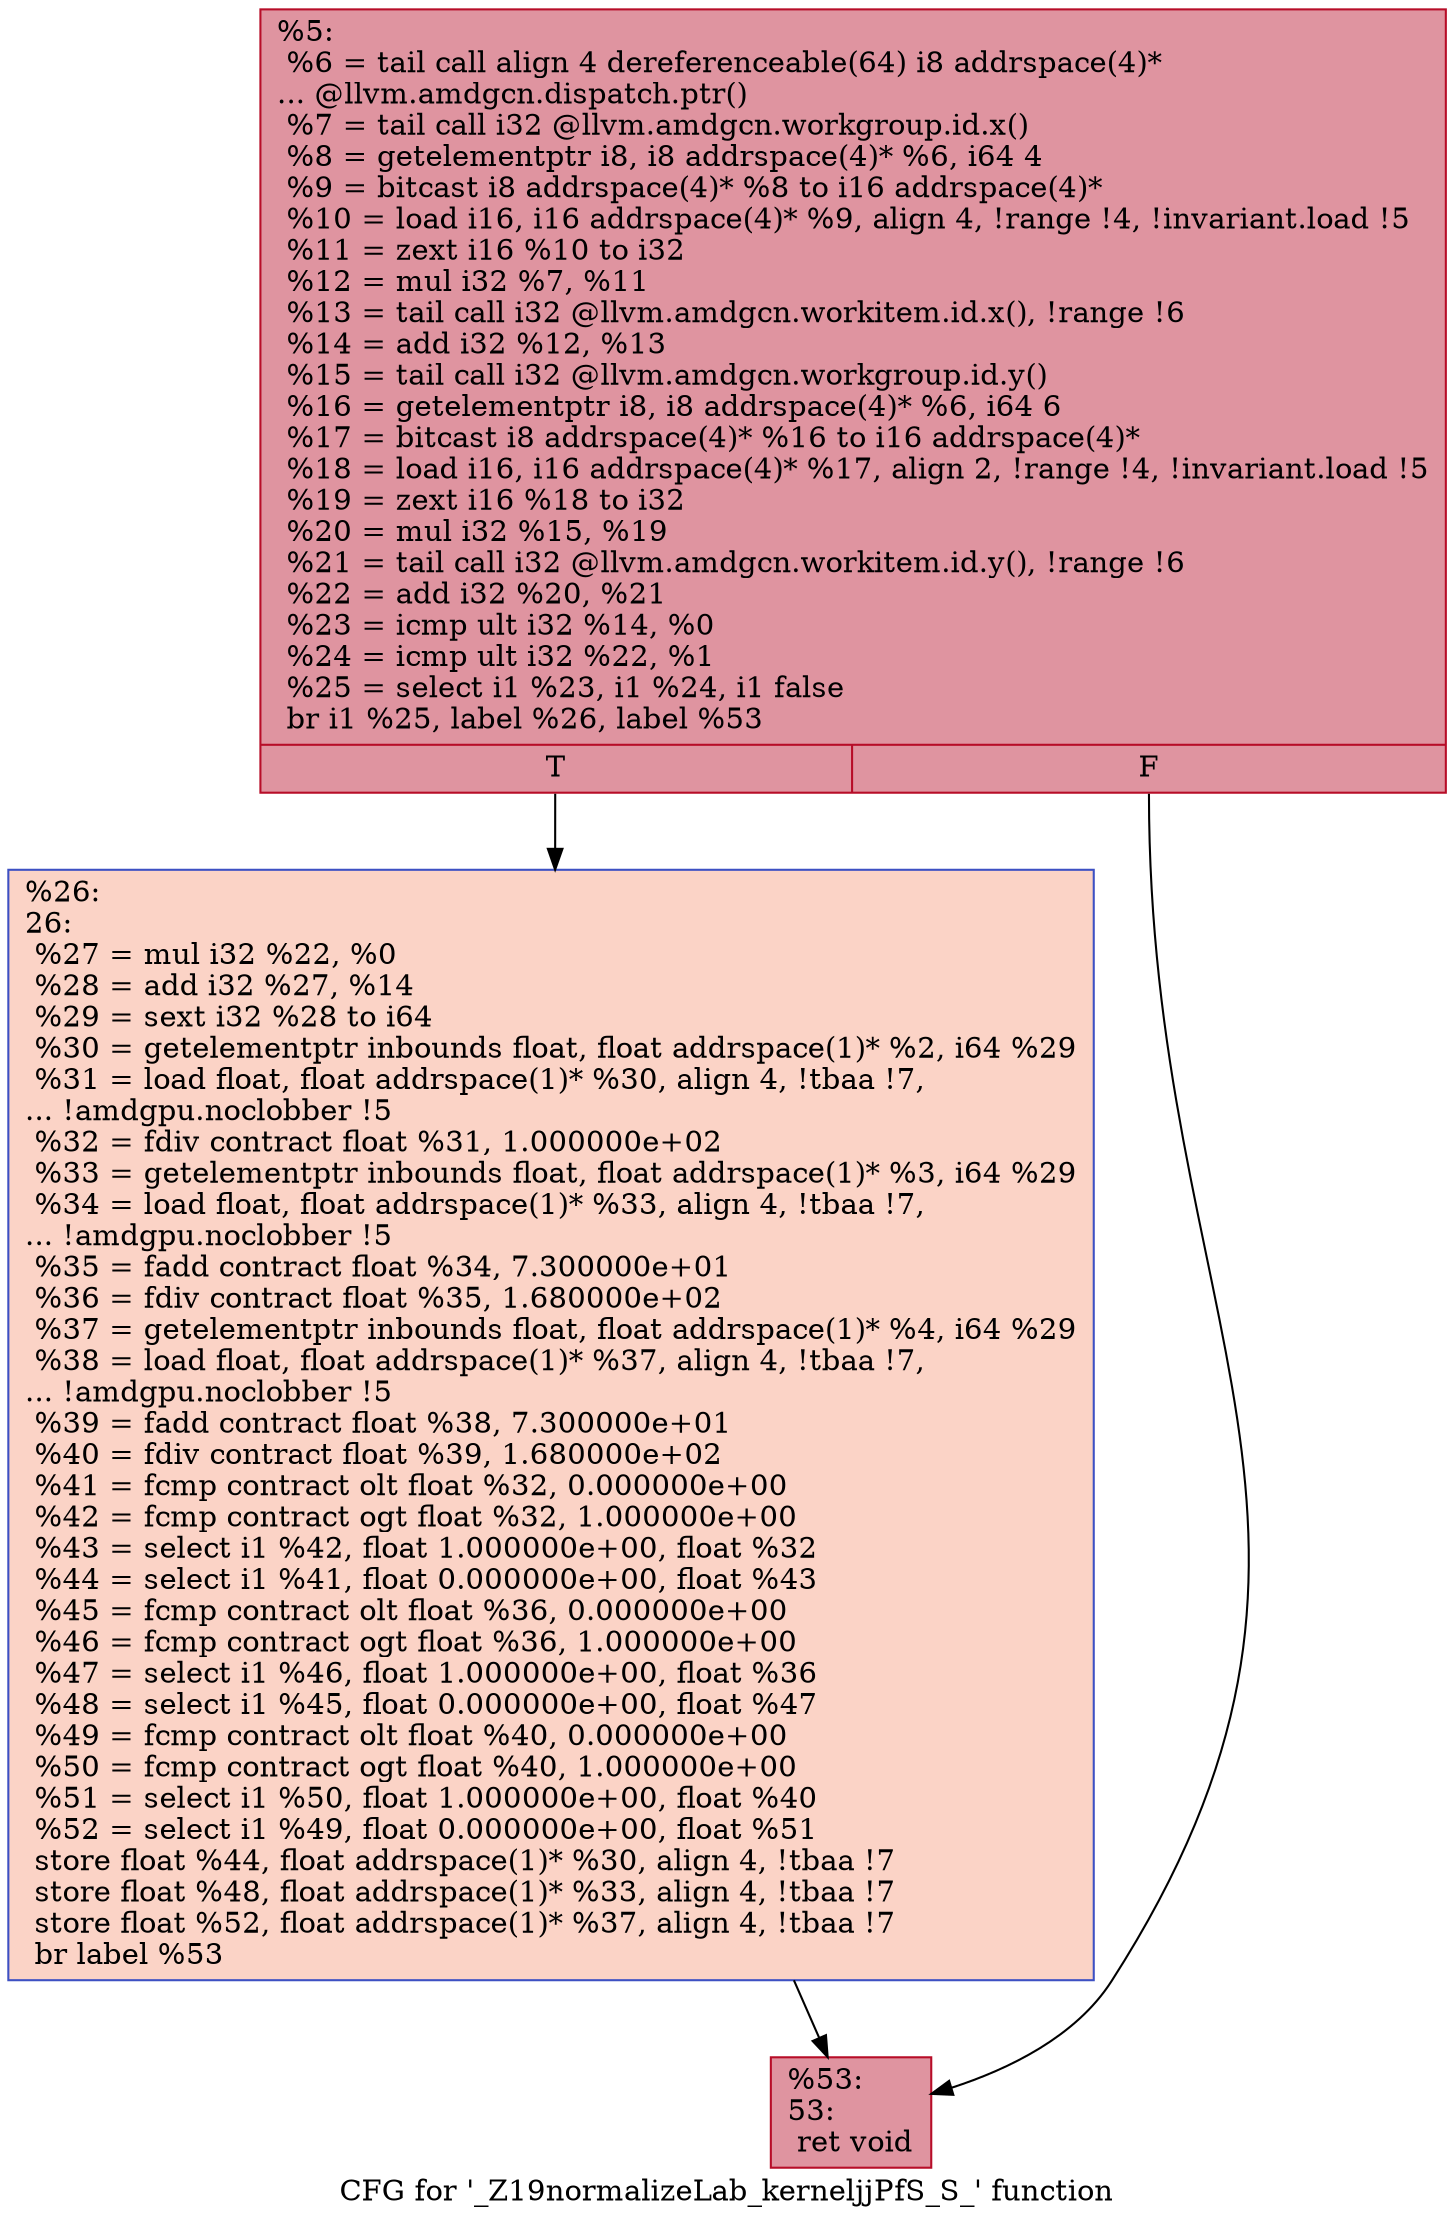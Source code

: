 digraph "CFG for '_Z19normalizeLab_kerneljjPfS_S_' function" {
	label="CFG for '_Z19normalizeLab_kerneljjPfS_S_' function";

	Node0x5278830 [shape=record,color="#b70d28ff", style=filled, fillcolor="#b70d2870",label="{%5:\l  %6 = tail call align 4 dereferenceable(64) i8 addrspace(4)*\l... @llvm.amdgcn.dispatch.ptr()\l  %7 = tail call i32 @llvm.amdgcn.workgroup.id.x()\l  %8 = getelementptr i8, i8 addrspace(4)* %6, i64 4\l  %9 = bitcast i8 addrspace(4)* %8 to i16 addrspace(4)*\l  %10 = load i16, i16 addrspace(4)* %9, align 4, !range !4, !invariant.load !5\l  %11 = zext i16 %10 to i32\l  %12 = mul i32 %7, %11\l  %13 = tail call i32 @llvm.amdgcn.workitem.id.x(), !range !6\l  %14 = add i32 %12, %13\l  %15 = tail call i32 @llvm.amdgcn.workgroup.id.y()\l  %16 = getelementptr i8, i8 addrspace(4)* %6, i64 6\l  %17 = bitcast i8 addrspace(4)* %16 to i16 addrspace(4)*\l  %18 = load i16, i16 addrspace(4)* %17, align 2, !range !4, !invariant.load !5\l  %19 = zext i16 %18 to i32\l  %20 = mul i32 %15, %19\l  %21 = tail call i32 @llvm.amdgcn.workitem.id.y(), !range !6\l  %22 = add i32 %20, %21\l  %23 = icmp ult i32 %14, %0\l  %24 = icmp ult i32 %22, %1\l  %25 = select i1 %23, i1 %24, i1 false\l  br i1 %25, label %26, label %53\l|{<s0>T|<s1>F}}"];
	Node0x5278830:s0 -> Node0x527c270;
	Node0x5278830:s1 -> Node0x527c300;
	Node0x527c270 [shape=record,color="#3d50c3ff", style=filled, fillcolor="#f59c7d70",label="{%26:\l26:                                               \l  %27 = mul i32 %22, %0\l  %28 = add i32 %27, %14\l  %29 = sext i32 %28 to i64\l  %30 = getelementptr inbounds float, float addrspace(1)* %2, i64 %29\l  %31 = load float, float addrspace(1)* %30, align 4, !tbaa !7,\l... !amdgpu.noclobber !5\l  %32 = fdiv contract float %31, 1.000000e+02\l  %33 = getelementptr inbounds float, float addrspace(1)* %3, i64 %29\l  %34 = load float, float addrspace(1)* %33, align 4, !tbaa !7,\l... !amdgpu.noclobber !5\l  %35 = fadd contract float %34, 7.300000e+01\l  %36 = fdiv contract float %35, 1.680000e+02\l  %37 = getelementptr inbounds float, float addrspace(1)* %4, i64 %29\l  %38 = load float, float addrspace(1)* %37, align 4, !tbaa !7,\l... !amdgpu.noclobber !5\l  %39 = fadd contract float %38, 7.300000e+01\l  %40 = fdiv contract float %39, 1.680000e+02\l  %41 = fcmp contract olt float %32, 0.000000e+00\l  %42 = fcmp contract ogt float %32, 1.000000e+00\l  %43 = select i1 %42, float 1.000000e+00, float %32\l  %44 = select i1 %41, float 0.000000e+00, float %43\l  %45 = fcmp contract olt float %36, 0.000000e+00\l  %46 = fcmp contract ogt float %36, 1.000000e+00\l  %47 = select i1 %46, float 1.000000e+00, float %36\l  %48 = select i1 %45, float 0.000000e+00, float %47\l  %49 = fcmp contract olt float %40, 0.000000e+00\l  %50 = fcmp contract ogt float %40, 1.000000e+00\l  %51 = select i1 %50, float 1.000000e+00, float %40\l  %52 = select i1 %49, float 0.000000e+00, float %51\l  store float %44, float addrspace(1)* %30, align 4, !tbaa !7\l  store float %48, float addrspace(1)* %33, align 4, !tbaa !7\l  store float %52, float addrspace(1)* %37, align 4, !tbaa !7\l  br label %53\l}"];
	Node0x527c270 -> Node0x527c300;
	Node0x527c300 [shape=record,color="#b70d28ff", style=filled, fillcolor="#b70d2870",label="{%53:\l53:                                               \l  ret void\l}"];
}
